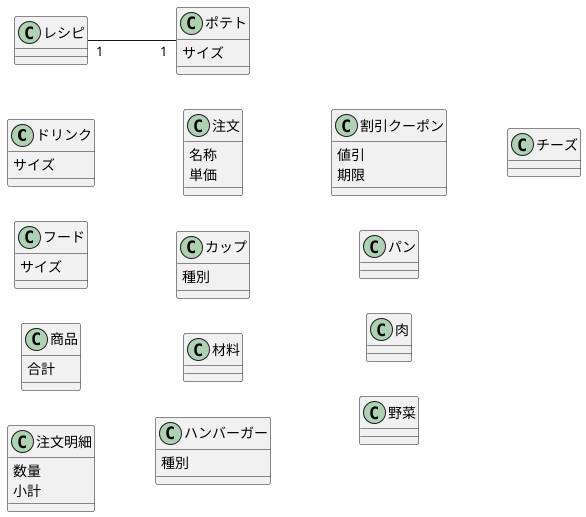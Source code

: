 @startuml 客室
left to right direction
class "ドリンク" as e {
    サイズ
}
class "フード" as k {
    サイズ
}
class "商品" as a  {
    合計
}
class "注文明細" as b{
    数量
    小計
}
class "注文" as d {
    名称
    単価
}
class "カップ" as f {
    種別
}
class "材料" as i {
}
class "ハンバーガー" as j {
    種別
}
class "割引クーポン" as c {
    値引
    期限
}
class "レシピ" as g {
}
class "ポテト" as h {
    サイズ
}
class "パン" as p {
}
class "肉" as n{
}
class "野菜" as y{
}
class "チーズ" as t {
}
g "1" -- "1"h

@enduml